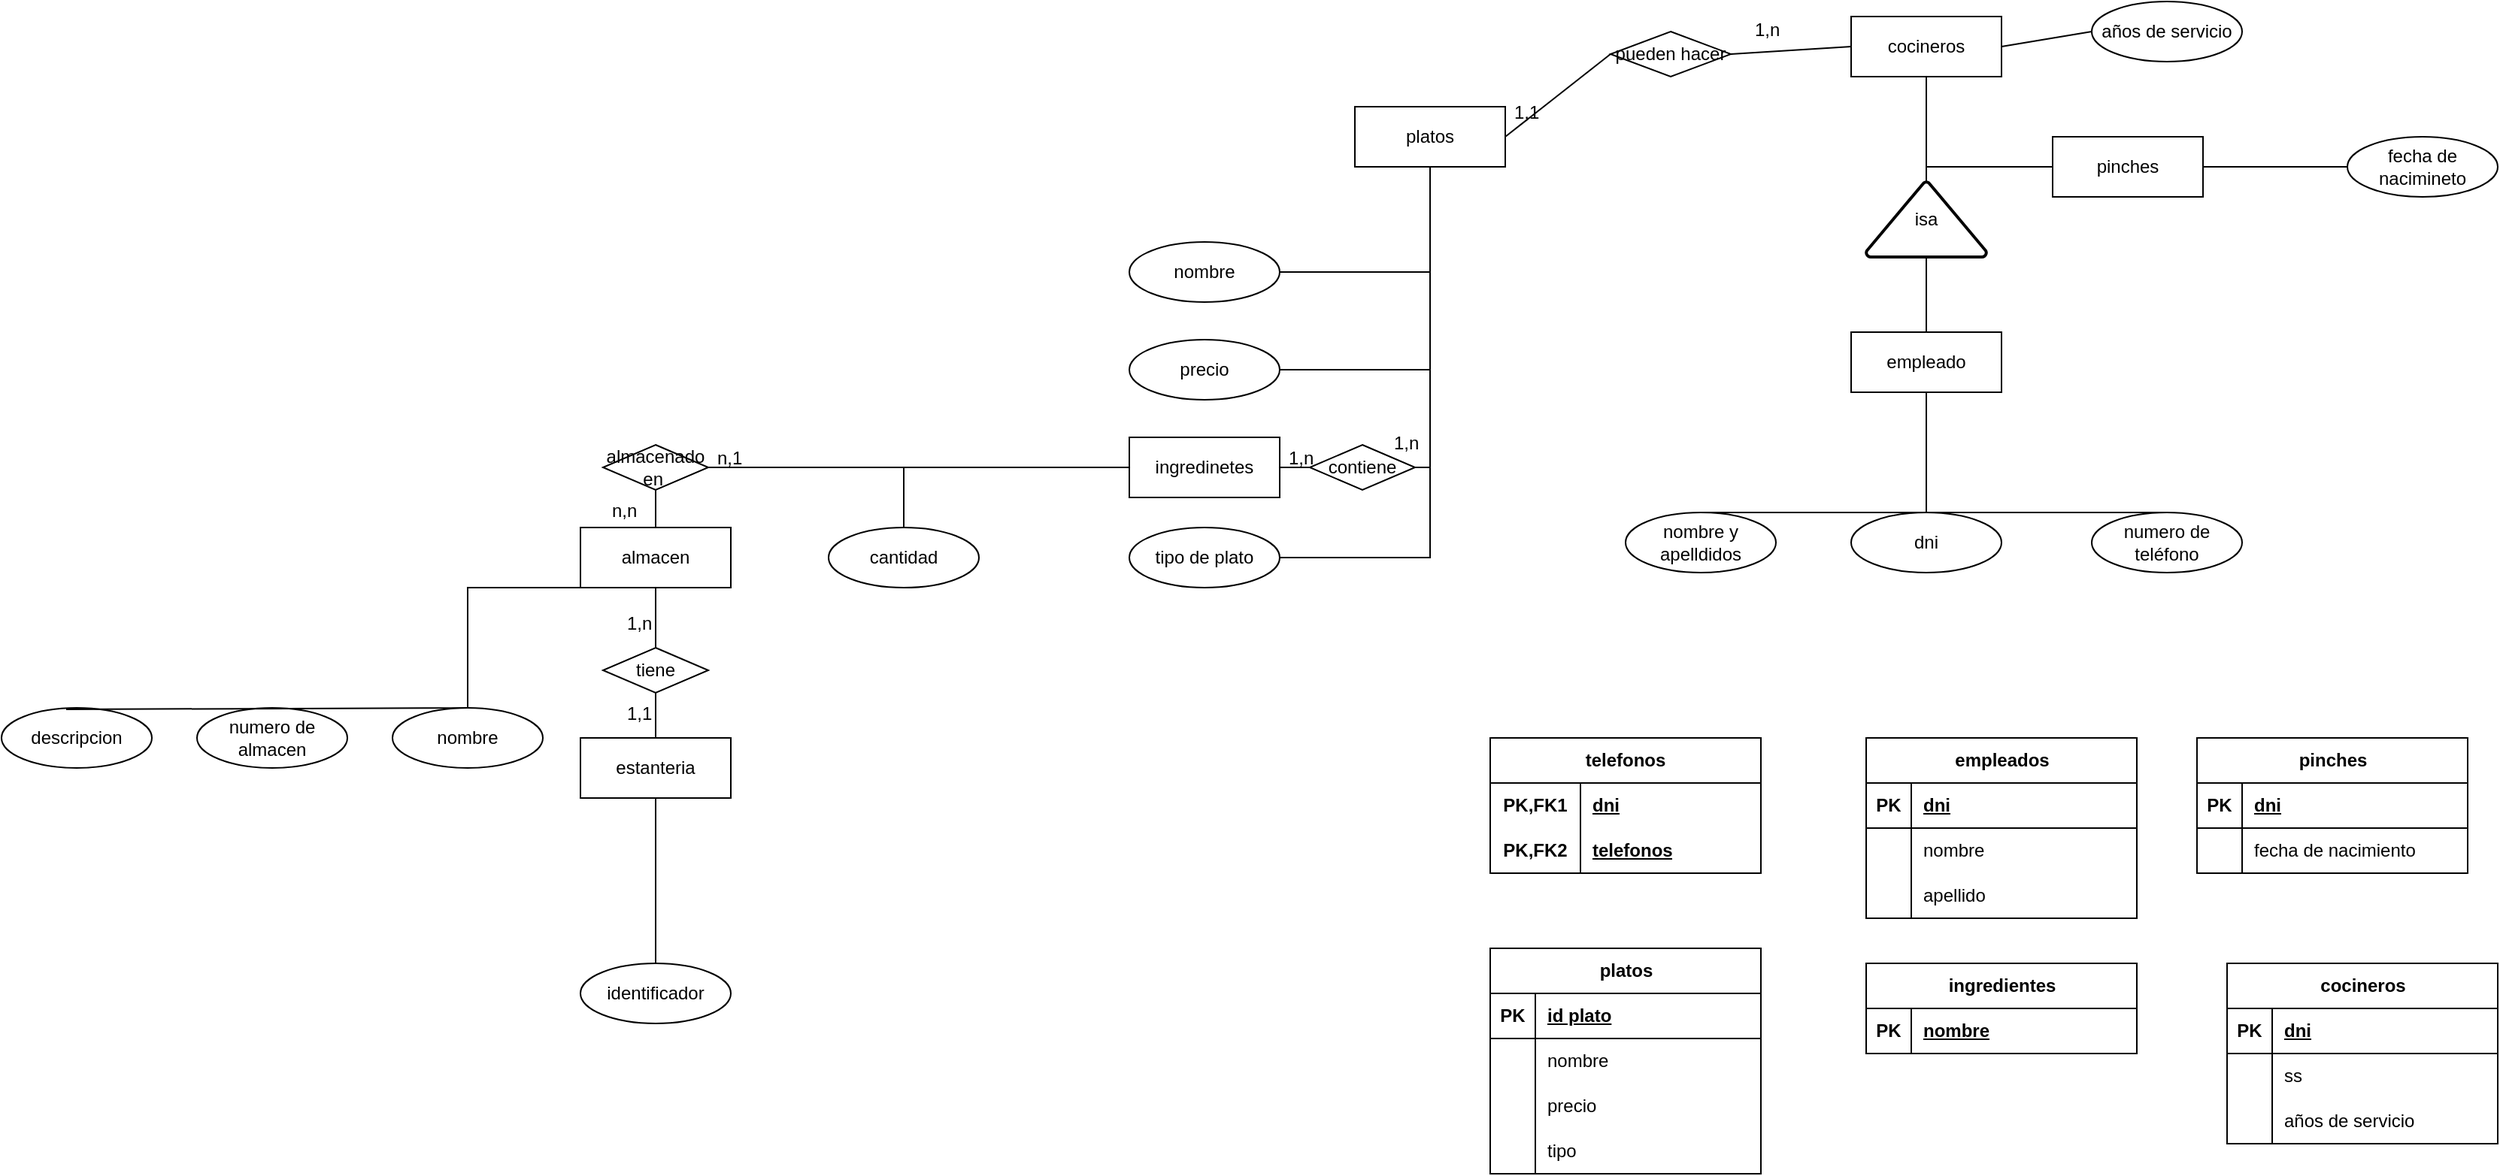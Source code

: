 <mxfile version="22.0.3" type="device">
  <diagram name="Página-1" id="YLzMpkCUUXmlyaMlxyNg">
    <mxGraphModel dx="3312" dy="820" grid="1" gridSize="10" guides="1" tooltips="1" connect="1" arrows="1" fold="1" page="1" pageScale="1" pageWidth="827" pageHeight="1169" math="0" shadow="0">
      <root>
        <mxCell id="0" />
        <mxCell id="1" parent="0" />
        <mxCell id="3MU52ZK0oN274HXHTZ-S-3" value="empleado" style="whiteSpace=wrap;html=1;align=center;" parent="1" vertex="1">
          <mxGeometry x="280" y="220" width="100" height="40" as="geometry" />
        </mxCell>
        <mxCell id="3MU52ZK0oN274HXHTZ-S-6" value="nombre y apelldidos" style="ellipse;whiteSpace=wrap;html=1;align=center;" parent="1" vertex="1">
          <mxGeometry x="130" y="340" width="100" height="40" as="geometry" />
        </mxCell>
        <mxCell id="3MU52ZK0oN274HXHTZ-S-8" value="dni" style="ellipse;whiteSpace=wrap;html=1;align=center;" parent="1" vertex="1">
          <mxGeometry x="280" y="340" width="100" height="40" as="geometry" />
        </mxCell>
        <mxCell id="3MU52ZK0oN274HXHTZ-S-9" value="numero de teléfono" style="ellipse;whiteSpace=wrap;html=1;align=center;" parent="1" vertex="1">
          <mxGeometry x="440" y="340" width="100" height="40" as="geometry" />
        </mxCell>
        <mxCell id="3MU52ZK0oN274HXHTZ-S-10" value="" style="endArrow=none;html=1;rounded=0;exitX=0.5;exitY=0;exitDx=0;exitDy=0;entryX=0.5;entryY=1;entryDx=0;entryDy=0;" parent="1" source="3MU52ZK0oN274HXHTZ-S-6" target="3MU52ZK0oN274HXHTZ-S-3" edge="1">
          <mxGeometry relative="1" as="geometry">
            <mxPoint x="290" y="430" as="sourcePoint" />
            <mxPoint x="450" y="430" as="targetPoint" />
            <Array as="points">
              <mxPoint x="330" y="340" />
            </Array>
          </mxGeometry>
        </mxCell>
        <mxCell id="3MU52ZK0oN274HXHTZ-S-11" value="" style="endArrow=none;html=1;rounded=0;exitX=0.5;exitY=0;exitDx=0;exitDy=0;entryX=0.5;entryY=1;entryDx=0;entryDy=0;" parent="1" source="3MU52ZK0oN274HXHTZ-S-8" target="3MU52ZK0oN274HXHTZ-S-3" edge="1">
          <mxGeometry relative="1" as="geometry">
            <mxPoint x="190" y="350" as="sourcePoint" />
            <mxPoint x="340" y="270" as="targetPoint" />
          </mxGeometry>
        </mxCell>
        <mxCell id="3MU52ZK0oN274HXHTZ-S-12" value="" style="endArrow=none;html=1;rounded=0;entryX=0.5;entryY=1;entryDx=0;entryDy=0;exitX=0.5;exitY=0;exitDx=0;exitDy=0;" parent="1" source="3MU52ZK0oN274HXHTZ-S-9" target="3MU52ZK0oN274HXHTZ-S-3" edge="1">
          <mxGeometry relative="1" as="geometry">
            <mxPoint x="340" y="350" as="sourcePoint" />
            <mxPoint x="340" y="270" as="targetPoint" />
            <Array as="points">
              <mxPoint x="330" y="340" />
            </Array>
          </mxGeometry>
        </mxCell>
        <mxCell id="3MU52ZK0oN274HXHTZ-S-14" value="cocineros" style="whiteSpace=wrap;html=1;align=center;" parent="1" vertex="1">
          <mxGeometry x="280" y="10" width="100" height="40" as="geometry" />
        </mxCell>
        <mxCell id="3MU52ZK0oN274HXHTZ-S-20" value="" style="endArrow=none;html=1;rounded=0;exitX=0.5;exitY=0;exitDx=0;exitDy=0;" parent="1" source="3MU52ZK0oN274HXHTZ-S-3" target="3MU52ZK0oN274HXHTZ-S-14" edge="1">
          <mxGeometry relative="1" as="geometry">
            <mxPoint x="290" y="230" as="sourcePoint" />
            <mxPoint x="450" y="230" as="targetPoint" />
          </mxGeometry>
        </mxCell>
        <mxCell id="3MU52ZK0oN274HXHTZ-S-19" value="isa" style="strokeWidth=2;html=1;shape=mxgraph.flowchart.extract_or_measurement;whiteSpace=wrap;" parent="1" vertex="1">
          <mxGeometry x="290" y="120" width="80" height="50" as="geometry" />
        </mxCell>
        <mxCell id="3MU52ZK0oN274HXHTZ-S-23" value="años de servicio" style="ellipse;whiteSpace=wrap;html=1;align=center;" parent="1" vertex="1">
          <mxGeometry x="440" width="100" height="40" as="geometry" />
        </mxCell>
        <mxCell id="3MU52ZK0oN274HXHTZ-S-25" value="" style="endArrow=none;html=1;rounded=0;exitX=1;exitY=0.5;exitDx=0;exitDy=0;entryX=0;entryY=0.5;entryDx=0;entryDy=0;" parent="1" source="3MU52ZK0oN274HXHTZ-S-14" target="3MU52ZK0oN274HXHTZ-S-23" edge="1">
          <mxGeometry relative="1" as="geometry">
            <mxPoint x="290" y="230" as="sourcePoint" />
            <mxPoint x="450" y="230" as="targetPoint" />
          </mxGeometry>
        </mxCell>
        <mxCell id="3MU52ZK0oN274HXHTZ-S-27" value="pinches" style="whiteSpace=wrap;html=1;align=center;" parent="1" vertex="1">
          <mxGeometry x="414" y="90" width="100" height="40" as="geometry" />
        </mxCell>
        <mxCell id="3MU52ZK0oN274HXHTZ-S-29" value="fecha de nacimineto" style="ellipse;whiteSpace=wrap;html=1;align=center;" parent="1" vertex="1">
          <mxGeometry x="610" y="90" width="100" height="40" as="geometry" />
        </mxCell>
        <mxCell id="3MU52ZK0oN274HXHTZ-S-33" value="" style="endArrow=none;html=1;rounded=0;exitX=1;exitY=0.5;exitDx=0;exitDy=0;entryX=0;entryY=0.5;entryDx=0;entryDy=0;" parent="1" source="3MU52ZK0oN274HXHTZ-S-27" target="3MU52ZK0oN274HXHTZ-S-29" edge="1">
          <mxGeometry relative="1" as="geometry">
            <mxPoint x="530" y="210" as="sourcePoint" />
            <mxPoint x="690" y="210" as="targetPoint" />
          </mxGeometry>
        </mxCell>
        <mxCell id="3MU52ZK0oN274HXHTZ-S-35" value="platos" style="whiteSpace=wrap;html=1;align=center;" parent="1" vertex="1">
          <mxGeometry x="-50" y="70" width="100" height="40" as="geometry" />
        </mxCell>
        <mxCell id="3MU52ZK0oN274HXHTZ-S-39" value="nombre" style="ellipse;whiteSpace=wrap;html=1;align=center;" parent="1" vertex="1">
          <mxGeometry x="-200" y="160" width="100" height="40" as="geometry" />
        </mxCell>
        <mxCell id="3MU52ZK0oN274HXHTZ-S-40" value="precio" style="ellipse;whiteSpace=wrap;html=1;align=center;" parent="1" vertex="1">
          <mxGeometry x="-200" y="225" width="100" height="40" as="geometry" />
        </mxCell>
        <mxCell id="3MU52ZK0oN274HXHTZ-S-42" value="tipo de plato" style="ellipse;whiteSpace=wrap;html=1;align=center;" parent="1" vertex="1">
          <mxGeometry x="-200" y="350" width="100" height="40" as="geometry" />
        </mxCell>
        <mxCell id="3MU52ZK0oN274HXHTZ-S-44" value="ingredinetes" style="whiteSpace=wrap;html=1;align=center;" parent="1" vertex="1">
          <mxGeometry x="-200" y="290" width="100" height="40" as="geometry" />
        </mxCell>
        <mxCell id="3MU52ZK0oN274HXHTZ-S-45" value="contiene" style="shape=rhombus;perimeter=rhombusPerimeter;whiteSpace=wrap;html=1;align=center;" parent="1" vertex="1">
          <mxGeometry x="-80" y="295" width="70" height="30" as="geometry" />
        </mxCell>
        <mxCell id="3MU52ZK0oN274HXHTZ-S-46" value="" style="endArrow=none;html=1;rounded=0;exitX=1;exitY=0.5;exitDx=0;exitDy=0;entryX=0.5;entryY=1;entryDx=0;entryDy=0;" parent="1" source="3MU52ZK0oN274HXHTZ-S-39" target="3MU52ZK0oN274HXHTZ-S-35" edge="1">
          <mxGeometry relative="1" as="geometry">
            <mxPoint x="40" y="210" as="sourcePoint" />
            <mxPoint x="200" y="210" as="targetPoint" />
            <Array as="points">
              <mxPoint y="180" />
            </Array>
          </mxGeometry>
        </mxCell>
        <mxCell id="3MU52ZK0oN274HXHTZ-S-47" value="" style="endArrow=none;html=1;rounded=0;exitX=1;exitY=0.5;exitDx=0;exitDy=0;" parent="1" source="3MU52ZK0oN274HXHTZ-S-40" edge="1">
          <mxGeometry relative="1" as="geometry">
            <mxPoint x="-90" y="190" as="sourcePoint" />
            <mxPoint y="110" as="targetPoint" />
            <Array as="points">
              <mxPoint y="245" />
            </Array>
          </mxGeometry>
        </mxCell>
        <mxCell id="3MU52ZK0oN274HXHTZ-S-48" value="" style="endArrow=none;html=1;rounded=0;exitX=1;exitY=0.5;exitDx=0;exitDy=0;entryX=0.5;entryY=1;entryDx=0;entryDy=0;" parent="1" source="3MU52ZK0oN274HXHTZ-S-45" target="3MU52ZK0oN274HXHTZ-S-35" edge="1">
          <mxGeometry relative="1" as="geometry">
            <mxPoint x="-90" y="255" as="sourcePoint" />
            <mxPoint x="8" y="127" as="targetPoint" />
            <Array as="points">
              <mxPoint y="310" />
            </Array>
          </mxGeometry>
        </mxCell>
        <mxCell id="3MU52ZK0oN274HXHTZ-S-49" value="" style="endArrow=none;html=1;rounded=0;exitX=1;exitY=0.5;exitDx=0;exitDy=0;entryX=0;entryY=0.5;entryDx=0;entryDy=0;" parent="1" source="3MU52ZK0oN274HXHTZ-S-44" target="3MU52ZK0oN274HXHTZ-S-45" edge="1">
          <mxGeometry relative="1" as="geometry">
            <mxPoint y="320" as="sourcePoint" />
            <mxPoint x="10" y="120" as="targetPoint" />
          </mxGeometry>
        </mxCell>
        <mxCell id="3MU52ZK0oN274HXHTZ-S-50" value="" style="endArrow=none;html=1;rounded=0;exitX=1;exitY=0.5;exitDx=0;exitDy=0;" parent="1" source="3MU52ZK0oN274HXHTZ-S-42" edge="1">
          <mxGeometry relative="1" as="geometry">
            <mxPoint x="-90" y="320" as="sourcePoint" />
            <mxPoint y="120" as="targetPoint" />
            <Array as="points">
              <mxPoint y="370" />
            </Array>
          </mxGeometry>
        </mxCell>
        <mxCell id="3MU52ZK0oN274HXHTZ-S-52" value="cantidad" style="ellipse;whiteSpace=wrap;html=1;align=center;" parent="1" vertex="1">
          <mxGeometry x="-400" y="350" width="100" height="40" as="geometry" />
        </mxCell>
        <mxCell id="3MU52ZK0oN274HXHTZ-S-53" value="almacen" style="whiteSpace=wrap;html=1;align=center;" parent="1" vertex="1">
          <mxGeometry x="-565" y="350" width="100" height="40" as="geometry" />
        </mxCell>
        <mxCell id="3MU52ZK0oN274HXHTZ-S-54" value="almacenado en&amp;nbsp;" style="shape=rhombus;perimeter=rhombusPerimeter;whiteSpace=wrap;html=1;align=center;" parent="1" vertex="1">
          <mxGeometry x="-550" y="295" width="70" height="30" as="geometry" />
        </mxCell>
        <mxCell id="3MU52ZK0oN274HXHTZ-S-55" value="" style="endArrow=none;html=1;rounded=0;entryX=0;entryY=0.5;entryDx=0;entryDy=0;exitX=0.5;exitY=0;exitDx=0;exitDy=0;" parent="1" source="3MU52ZK0oN274HXHTZ-S-52" target="3MU52ZK0oN274HXHTZ-S-44" edge="1">
          <mxGeometry relative="1" as="geometry">
            <mxPoint x="-430" y="250" as="sourcePoint" />
            <mxPoint x="-270" y="250" as="targetPoint" />
            <Array as="points">
              <mxPoint x="-350" y="310" />
            </Array>
          </mxGeometry>
        </mxCell>
        <mxCell id="3MU52ZK0oN274HXHTZ-S-56" value="" style="endArrow=none;html=1;rounded=0;entryX=0;entryY=0.5;entryDx=0;entryDy=0;exitX=1;exitY=0.5;exitDx=0;exitDy=0;" parent="1" source="3MU52ZK0oN274HXHTZ-S-54" target="3MU52ZK0oN274HXHTZ-S-44" edge="1">
          <mxGeometry relative="1" as="geometry">
            <mxPoint x="-430" y="250" as="sourcePoint" />
            <mxPoint x="-270" y="250" as="targetPoint" />
          </mxGeometry>
        </mxCell>
        <mxCell id="3MU52ZK0oN274HXHTZ-S-57" value="" style="endArrow=none;html=1;rounded=0;exitX=0.5;exitY=0;exitDx=0;exitDy=0;entryX=0.5;entryY=1;entryDx=0;entryDy=0;" parent="1" source="3MU52ZK0oN274HXHTZ-S-53" target="3MU52ZK0oN274HXHTZ-S-54" edge="1">
          <mxGeometry relative="1" as="geometry">
            <mxPoint x="-430" y="250" as="sourcePoint" />
            <mxPoint x="-270" y="250" as="targetPoint" />
          </mxGeometry>
        </mxCell>
        <mxCell id="3MU52ZK0oN274HXHTZ-S-59" value="" style="endArrow=none;html=1;rounded=0;exitX=0.5;exitY=0;exitDx=0;exitDy=0;entryX=0.5;entryY=1;entryDx=0;entryDy=0;" parent="1" source="3MU52ZK0oN274HXHTZ-S-70" target="3MU52ZK0oN274HXHTZ-S-53" edge="1">
          <mxGeometry relative="1" as="geometry">
            <mxPoint x="-515.0" y="490" as="sourcePoint" />
            <mxPoint x="-270" y="250" as="targetPoint" />
          </mxGeometry>
        </mxCell>
        <mxCell id="3MU52ZK0oN274HXHTZ-S-60" value="nombre" style="ellipse;whiteSpace=wrap;html=1;align=center;" parent="1" vertex="1">
          <mxGeometry x="-690" y="470" width="100" height="40" as="geometry" />
        </mxCell>
        <mxCell id="3MU52ZK0oN274HXHTZ-S-63" value="numero de almacen" style="ellipse;whiteSpace=wrap;html=1;align=center;" parent="1" vertex="1">
          <mxGeometry x="-820" y="470" width="100" height="40" as="geometry" />
        </mxCell>
        <mxCell id="3MU52ZK0oN274HXHTZ-S-67" value="descripcion" style="ellipse;whiteSpace=wrap;html=1;align=center;" parent="1" vertex="1">
          <mxGeometry x="-950" y="470" width="100" height="40" as="geometry" />
        </mxCell>
        <mxCell id="3MU52ZK0oN274HXHTZ-S-68" value="" style="endArrow=none;html=1;rounded=0;exitX=0.43;exitY=0.025;exitDx=0;exitDy=0;exitPerimeter=0;entryX=0.5;entryY=1;entryDx=0;entryDy=0;" parent="1" source="3MU52ZK0oN274HXHTZ-S-67" target="3MU52ZK0oN274HXHTZ-S-53" edge="1">
          <mxGeometry relative="1" as="geometry">
            <mxPoint x="-760" y="250" as="sourcePoint" />
            <mxPoint x="-600" y="250" as="targetPoint" />
            <Array as="points">
              <mxPoint x="-640" y="470" />
              <mxPoint x="-640" y="390" />
            </Array>
          </mxGeometry>
        </mxCell>
        <mxCell id="3MU52ZK0oN274HXHTZ-S-69" value="estanteria" style="whiteSpace=wrap;html=1;align=center;" parent="1" vertex="1">
          <mxGeometry x="-565" y="490" width="100" height="40" as="geometry" />
        </mxCell>
        <mxCell id="3MU52ZK0oN274HXHTZ-S-71" value="" style="endArrow=none;html=1;rounded=0;exitX=0.5;exitY=0;exitDx=0;exitDy=0;entryX=0.5;entryY=1;entryDx=0;entryDy=0;" parent="1" target="3MU52ZK0oN274HXHTZ-S-70" edge="1">
          <mxGeometry relative="1" as="geometry">
            <mxPoint x="-515.0" y="490" as="sourcePoint" />
            <mxPoint x="-515" y="390" as="targetPoint" />
          </mxGeometry>
        </mxCell>
        <mxCell id="3MU52ZK0oN274HXHTZ-S-70" value="tiene" style="shape=rhombus;perimeter=rhombusPerimeter;whiteSpace=wrap;html=1;align=center;" parent="1" vertex="1">
          <mxGeometry x="-550" y="430" width="70" height="30" as="geometry" />
        </mxCell>
        <mxCell id="3MU52ZK0oN274HXHTZ-S-72" value="identificador" style="ellipse;whiteSpace=wrap;html=1;align=center;" parent="1" vertex="1">
          <mxGeometry x="-565" y="640" width="100" height="40" as="geometry" />
        </mxCell>
        <mxCell id="3MU52ZK0oN274HXHTZ-S-73" value="" style="endArrow=none;html=1;rounded=0;entryX=0.5;entryY=0;entryDx=0;entryDy=0;exitX=0.5;exitY=1;exitDx=0;exitDy=0;" parent="1" source="3MU52ZK0oN274HXHTZ-S-69" target="3MU52ZK0oN274HXHTZ-S-72" edge="1">
          <mxGeometry relative="1" as="geometry">
            <mxPoint x="-760" y="500" as="sourcePoint" />
            <mxPoint x="-600" y="500" as="targetPoint" />
          </mxGeometry>
        </mxCell>
        <mxCell id="3MU52ZK0oN274HXHTZ-S-77" value="" style="endArrow=none;html=1;rounded=0;entryX=0;entryY=0.5;entryDx=0;entryDy=0;exitX=1;exitY=0.5;exitDx=0;exitDy=0;" parent="1" source="3MU52ZK0oN274HXHTZ-S-35" target="3MU52ZK0oN274HXHTZ-S-74" edge="1">
          <mxGeometry relative="1" as="geometry">
            <mxPoint x="50" y="90" as="sourcePoint" />
            <mxPoint x="280" y="70" as="targetPoint" />
            <Array as="points" />
          </mxGeometry>
        </mxCell>
        <mxCell id="3MU52ZK0oN274HXHTZ-S-74" value="pueden hacer" style="shape=rhombus;perimeter=rhombusPerimeter;whiteSpace=wrap;html=1;align=center;" parent="1" vertex="1">
          <mxGeometry x="120" y="20" width="80" height="30" as="geometry" />
        </mxCell>
        <mxCell id="3MU52ZK0oN274HXHTZ-S-78" value="1,n" style="text;strokeColor=none;fillColor=none;spacingLeft=4;spacingRight=4;overflow=hidden;rotatable=0;points=[[0,0.5],[1,0.5]];portConstraint=eastwest;fontSize=12;whiteSpace=wrap;html=1;" parent="1" vertex="1">
          <mxGeometry x="210" y="5" width="40" height="30" as="geometry" />
        </mxCell>
        <mxCell id="3MU52ZK0oN274HXHTZ-S-80" value="1,1" style="text;strokeColor=none;fillColor=none;spacingLeft=4;spacingRight=4;overflow=hidden;rotatable=0;points=[[0,0.5],[1,0.5]];portConstraint=eastwest;fontSize=12;whiteSpace=wrap;html=1;" parent="1" vertex="1">
          <mxGeometry x="50" y="60" width="40" height="30" as="geometry" />
        </mxCell>
        <mxCell id="3MU52ZK0oN274HXHTZ-S-81" value="1,n" style="text;strokeColor=none;fillColor=none;spacingLeft=4;spacingRight=4;overflow=hidden;rotatable=0;points=[[0,0.5],[1,0.5]];portConstraint=eastwest;fontSize=12;whiteSpace=wrap;html=1;" parent="1" vertex="1">
          <mxGeometry x="-30" y="280" width="40" height="30" as="geometry" />
        </mxCell>
        <mxCell id="3MU52ZK0oN274HXHTZ-S-82" value="1,n" style="text;strokeColor=none;fillColor=none;spacingLeft=4;spacingRight=4;overflow=hidden;rotatable=0;points=[[0,0.5],[1,0.5]];portConstraint=eastwest;fontSize=12;whiteSpace=wrap;html=1;" parent="1" vertex="1">
          <mxGeometry x="-100" y="290" width="40" height="30" as="geometry" />
        </mxCell>
        <mxCell id="3MU52ZK0oN274HXHTZ-S-83" value="n,1" style="text;strokeColor=none;fillColor=none;spacingLeft=4;spacingRight=4;overflow=hidden;rotatable=0;points=[[0,0.5],[1,0.5]];portConstraint=eastwest;fontSize=12;whiteSpace=wrap;html=1;" parent="1" vertex="1">
          <mxGeometry x="-480" y="290" width="40" height="30" as="geometry" />
        </mxCell>
        <mxCell id="3MU52ZK0oN274HXHTZ-S-84" value="n,n" style="text;strokeColor=none;fillColor=none;spacingLeft=4;spacingRight=4;overflow=hidden;rotatable=0;points=[[0,0.5],[1,0.5]];portConstraint=eastwest;fontSize=12;whiteSpace=wrap;html=1;" parent="1" vertex="1">
          <mxGeometry x="-550" y="325" width="40" height="30" as="geometry" />
        </mxCell>
        <mxCell id="3MU52ZK0oN274HXHTZ-S-85" value="1,n" style="text;strokeColor=none;fillColor=none;spacingLeft=4;spacingRight=4;overflow=hidden;rotatable=0;points=[[0,0.5],[1,0.5]];portConstraint=eastwest;fontSize=12;whiteSpace=wrap;html=1;" parent="1" vertex="1">
          <mxGeometry x="-540" y="400" width="40" height="30" as="geometry" />
        </mxCell>
        <mxCell id="3MU52ZK0oN274HXHTZ-S-90" value="1,1" style="text;strokeColor=none;fillColor=none;spacingLeft=4;spacingRight=4;overflow=hidden;rotatable=0;points=[[0,0.5],[1,0.5]];portConstraint=eastwest;fontSize=12;whiteSpace=wrap;html=1;" parent="1" vertex="1">
          <mxGeometry x="-540" y="460" width="40" height="30" as="geometry" />
        </mxCell>
        <mxCell id="3MU52ZK0oN274HXHTZ-S-92" value="" style="endArrow=none;html=1;rounded=0;entryX=0;entryY=0.5;entryDx=0;entryDy=0;exitX=1;exitY=0.5;exitDx=0;exitDy=0;" parent="1" source="3MU52ZK0oN274HXHTZ-S-74" target="3MU52ZK0oN274HXHTZ-S-14" edge="1">
          <mxGeometry relative="1" as="geometry">
            <mxPoint x="240" y="210" as="sourcePoint" />
            <mxPoint x="400" y="210" as="targetPoint" />
          </mxGeometry>
        </mxCell>
        <mxCell id="3MU52ZK0oN274HXHTZ-S-93" value="" style="endArrow=none;html=1;rounded=0;entryX=0;entryY=0.5;entryDx=0;entryDy=0;" parent="1" target="3MU52ZK0oN274HXHTZ-S-27" edge="1">
          <mxGeometry relative="1" as="geometry">
            <mxPoint x="330" y="110" as="sourcePoint" />
            <mxPoint x="410" y="110" as="targetPoint" />
          </mxGeometry>
        </mxCell>
        <mxCell id="cZ-mb73wsrIcNuhpMHn0-1" value="empleados" style="shape=table;startSize=30;container=1;collapsible=1;childLayout=tableLayout;fixedRows=1;rowLines=0;fontStyle=1;align=center;resizeLast=1;html=1;" vertex="1" parent="1">
          <mxGeometry x="290" y="490" width="180" height="120" as="geometry" />
        </mxCell>
        <mxCell id="cZ-mb73wsrIcNuhpMHn0-2" value="" style="shape=tableRow;horizontal=0;startSize=0;swimlaneHead=0;swimlaneBody=0;fillColor=none;collapsible=0;dropTarget=0;points=[[0,0.5],[1,0.5]];portConstraint=eastwest;top=0;left=0;right=0;bottom=1;" vertex="1" parent="cZ-mb73wsrIcNuhpMHn0-1">
          <mxGeometry y="30" width="180" height="30" as="geometry" />
        </mxCell>
        <mxCell id="cZ-mb73wsrIcNuhpMHn0-3" value="PK" style="shape=partialRectangle;connectable=0;fillColor=none;top=0;left=0;bottom=0;right=0;fontStyle=1;overflow=hidden;whiteSpace=wrap;html=1;" vertex="1" parent="cZ-mb73wsrIcNuhpMHn0-2">
          <mxGeometry width="30" height="30" as="geometry">
            <mxRectangle width="30" height="30" as="alternateBounds" />
          </mxGeometry>
        </mxCell>
        <mxCell id="cZ-mb73wsrIcNuhpMHn0-4" value="dni" style="shape=partialRectangle;connectable=0;fillColor=none;top=0;left=0;bottom=0;right=0;align=left;spacingLeft=6;fontStyle=5;overflow=hidden;whiteSpace=wrap;html=1;" vertex="1" parent="cZ-mb73wsrIcNuhpMHn0-2">
          <mxGeometry x="30" width="150" height="30" as="geometry">
            <mxRectangle width="150" height="30" as="alternateBounds" />
          </mxGeometry>
        </mxCell>
        <mxCell id="cZ-mb73wsrIcNuhpMHn0-5" value="" style="shape=tableRow;horizontal=0;startSize=0;swimlaneHead=0;swimlaneBody=0;fillColor=none;collapsible=0;dropTarget=0;points=[[0,0.5],[1,0.5]];portConstraint=eastwest;top=0;left=0;right=0;bottom=0;" vertex="1" parent="cZ-mb73wsrIcNuhpMHn0-1">
          <mxGeometry y="60" width="180" height="30" as="geometry" />
        </mxCell>
        <mxCell id="cZ-mb73wsrIcNuhpMHn0-6" value="" style="shape=partialRectangle;connectable=0;fillColor=none;top=0;left=0;bottom=0;right=0;editable=1;overflow=hidden;whiteSpace=wrap;html=1;" vertex="1" parent="cZ-mb73wsrIcNuhpMHn0-5">
          <mxGeometry width="30" height="30" as="geometry">
            <mxRectangle width="30" height="30" as="alternateBounds" />
          </mxGeometry>
        </mxCell>
        <mxCell id="cZ-mb73wsrIcNuhpMHn0-7" value="nombre" style="shape=partialRectangle;connectable=0;fillColor=none;top=0;left=0;bottom=0;right=0;align=left;spacingLeft=6;overflow=hidden;whiteSpace=wrap;html=1;" vertex="1" parent="cZ-mb73wsrIcNuhpMHn0-5">
          <mxGeometry x="30" width="150" height="30" as="geometry">
            <mxRectangle width="150" height="30" as="alternateBounds" />
          </mxGeometry>
        </mxCell>
        <mxCell id="cZ-mb73wsrIcNuhpMHn0-8" value="" style="shape=tableRow;horizontal=0;startSize=0;swimlaneHead=0;swimlaneBody=0;fillColor=none;collapsible=0;dropTarget=0;points=[[0,0.5],[1,0.5]];portConstraint=eastwest;top=0;left=0;right=0;bottom=0;" vertex="1" parent="cZ-mb73wsrIcNuhpMHn0-1">
          <mxGeometry y="90" width="180" height="30" as="geometry" />
        </mxCell>
        <mxCell id="cZ-mb73wsrIcNuhpMHn0-9" value="" style="shape=partialRectangle;connectable=0;fillColor=none;top=0;left=0;bottom=0;right=0;editable=1;overflow=hidden;whiteSpace=wrap;html=1;" vertex="1" parent="cZ-mb73wsrIcNuhpMHn0-8">
          <mxGeometry width="30" height="30" as="geometry">
            <mxRectangle width="30" height="30" as="alternateBounds" />
          </mxGeometry>
        </mxCell>
        <mxCell id="cZ-mb73wsrIcNuhpMHn0-10" value="apellido" style="shape=partialRectangle;connectable=0;fillColor=none;top=0;left=0;bottom=0;right=0;align=left;spacingLeft=6;overflow=hidden;whiteSpace=wrap;html=1;" vertex="1" parent="cZ-mb73wsrIcNuhpMHn0-8">
          <mxGeometry x="30" width="150" height="30" as="geometry">
            <mxRectangle width="150" height="30" as="alternateBounds" />
          </mxGeometry>
        </mxCell>
        <mxCell id="cZ-mb73wsrIcNuhpMHn0-27" value="telefonos" style="shape=table;startSize=30;container=1;collapsible=1;childLayout=tableLayout;fixedRows=1;rowLines=0;fontStyle=1;align=center;resizeLast=1;html=1;whiteSpace=wrap;" vertex="1" parent="1">
          <mxGeometry x="40" y="490" width="180" height="90" as="geometry" />
        </mxCell>
        <mxCell id="cZ-mb73wsrIcNuhpMHn0-28" value="" style="shape=tableRow;horizontal=0;startSize=0;swimlaneHead=0;swimlaneBody=0;fillColor=none;collapsible=0;dropTarget=0;points=[[0,0.5],[1,0.5]];portConstraint=eastwest;top=0;left=0;right=0;bottom=0;html=1;" vertex="1" parent="cZ-mb73wsrIcNuhpMHn0-27">
          <mxGeometry y="30" width="180" height="30" as="geometry" />
        </mxCell>
        <mxCell id="cZ-mb73wsrIcNuhpMHn0-29" value="PK,FK1" style="shape=partialRectangle;connectable=0;fillColor=none;top=0;left=0;bottom=0;right=0;fontStyle=1;overflow=hidden;html=1;whiteSpace=wrap;" vertex="1" parent="cZ-mb73wsrIcNuhpMHn0-28">
          <mxGeometry width="60" height="30" as="geometry">
            <mxRectangle width="60" height="30" as="alternateBounds" />
          </mxGeometry>
        </mxCell>
        <mxCell id="cZ-mb73wsrIcNuhpMHn0-30" value="dni" style="shape=partialRectangle;connectable=0;fillColor=none;top=0;left=0;bottom=0;right=0;align=left;spacingLeft=6;fontStyle=5;overflow=hidden;html=1;whiteSpace=wrap;" vertex="1" parent="cZ-mb73wsrIcNuhpMHn0-28">
          <mxGeometry x="60" width="120" height="30" as="geometry">
            <mxRectangle width="120" height="30" as="alternateBounds" />
          </mxGeometry>
        </mxCell>
        <mxCell id="cZ-mb73wsrIcNuhpMHn0-31" value="" style="shape=tableRow;horizontal=0;startSize=0;swimlaneHead=0;swimlaneBody=0;fillColor=none;collapsible=0;dropTarget=0;points=[[0,0.5],[1,0.5]];portConstraint=eastwest;top=0;left=0;right=0;bottom=1;html=1;" vertex="1" parent="cZ-mb73wsrIcNuhpMHn0-27">
          <mxGeometry y="60" width="180" height="30" as="geometry" />
        </mxCell>
        <mxCell id="cZ-mb73wsrIcNuhpMHn0-32" value="PK,FK2" style="shape=partialRectangle;connectable=0;fillColor=none;top=0;left=0;bottom=0;right=0;fontStyle=1;overflow=hidden;html=1;whiteSpace=wrap;" vertex="1" parent="cZ-mb73wsrIcNuhpMHn0-31">
          <mxGeometry width="60" height="30" as="geometry">
            <mxRectangle width="60" height="30" as="alternateBounds" />
          </mxGeometry>
        </mxCell>
        <mxCell id="cZ-mb73wsrIcNuhpMHn0-33" value="telefonos" style="shape=partialRectangle;connectable=0;fillColor=none;top=0;left=0;bottom=0;right=0;align=left;spacingLeft=6;fontStyle=5;overflow=hidden;html=1;whiteSpace=wrap;" vertex="1" parent="cZ-mb73wsrIcNuhpMHn0-31">
          <mxGeometry x="60" width="120" height="30" as="geometry">
            <mxRectangle width="120" height="30" as="alternateBounds" />
          </mxGeometry>
        </mxCell>
        <mxCell id="cZ-mb73wsrIcNuhpMHn0-53" value="pinches" style="shape=table;startSize=30;container=1;collapsible=1;childLayout=tableLayout;fixedRows=1;rowLines=0;fontStyle=1;align=center;resizeLast=1;html=1;" vertex="1" parent="1">
          <mxGeometry x="510" y="490" width="180" height="90" as="geometry" />
        </mxCell>
        <mxCell id="cZ-mb73wsrIcNuhpMHn0-54" value="" style="shape=tableRow;horizontal=0;startSize=0;swimlaneHead=0;swimlaneBody=0;fillColor=none;collapsible=0;dropTarget=0;points=[[0,0.5],[1,0.5]];portConstraint=eastwest;top=0;left=0;right=0;bottom=1;" vertex="1" parent="cZ-mb73wsrIcNuhpMHn0-53">
          <mxGeometry y="30" width="180" height="30" as="geometry" />
        </mxCell>
        <mxCell id="cZ-mb73wsrIcNuhpMHn0-55" value="PK" style="shape=partialRectangle;connectable=0;fillColor=none;top=0;left=0;bottom=0;right=0;fontStyle=1;overflow=hidden;whiteSpace=wrap;html=1;" vertex="1" parent="cZ-mb73wsrIcNuhpMHn0-54">
          <mxGeometry width="30" height="30" as="geometry">
            <mxRectangle width="30" height="30" as="alternateBounds" />
          </mxGeometry>
        </mxCell>
        <mxCell id="cZ-mb73wsrIcNuhpMHn0-56" value="dni" style="shape=partialRectangle;connectable=0;fillColor=none;top=0;left=0;bottom=0;right=0;align=left;spacingLeft=6;fontStyle=5;overflow=hidden;whiteSpace=wrap;html=1;" vertex="1" parent="cZ-mb73wsrIcNuhpMHn0-54">
          <mxGeometry x="30" width="150" height="30" as="geometry">
            <mxRectangle width="150" height="30" as="alternateBounds" />
          </mxGeometry>
        </mxCell>
        <mxCell id="cZ-mb73wsrIcNuhpMHn0-57" value="" style="shape=tableRow;horizontal=0;startSize=0;swimlaneHead=0;swimlaneBody=0;fillColor=none;collapsible=0;dropTarget=0;points=[[0,0.5],[1,0.5]];portConstraint=eastwest;top=0;left=0;right=0;bottom=0;" vertex="1" parent="cZ-mb73wsrIcNuhpMHn0-53">
          <mxGeometry y="60" width="180" height="30" as="geometry" />
        </mxCell>
        <mxCell id="cZ-mb73wsrIcNuhpMHn0-58" value="" style="shape=partialRectangle;connectable=0;fillColor=none;top=0;left=0;bottom=0;right=0;editable=1;overflow=hidden;whiteSpace=wrap;html=1;" vertex="1" parent="cZ-mb73wsrIcNuhpMHn0-57">
          <mxGeometry width="30" height="30" as="geometry">
            <mxRectangle width="30" height="30" as="alternateBounds" />
          </mxGeometry>
        </mxCell>
        <mxCell id="cZ-mb73wsrIcNuhpMHn0-59" value="fecha de nacimiento" style="shape=partialRectangle;connectable=0;fillColor=none;top=0;left=0;bottom=0;right=0;align=left;spacingLeft=6;overflow=hidden;whiteSpace=wrap;html=1;" vertex="1" parent="cZ-mb73wsrIcNuhpMHn0-57">
          <mxGeometry x="30" width="150" height="30" as="geometry">
            <mxRectangle width="150" height="30" as="alternateBounds" />
          </mxGeometry>
        </mxCell>
        <mxCell id="cZ-mb73wsrIcNuhpMHn0-66" value="platos" style="shape=table;startSize=30;container=1;collapsible=1;childLayout=tableLayout;fixedRows=1;rowLines=0;fontStyle=1;align=center;resizeLast=1;html=1;" vertex="1" parent="1">
          <mxGeometry x="40" y="630" width="180" height="150" as="geometry" />
        </mxCell>
        <mxCell id="cZ-mb73wsrIcNuhpMHn0-67" value="" style="shape=tableRow;horizontal=0;startSize=0;swimlaneHead=0;swimlaneBody=0;fillColor=none;collapsible=0;dropTarget=0;points=[[0,0.5],[1,0.5]];portConstraint=eastwest;top=0;left=0;right=0;bottom=1;" vertex="1" parent="cZ-mb73wsrIcNuhpMHn0-66">
          <mxGeometry y="30" width="180" height="30" as="geometry" />
        </mxCell>
        <mxCell id="cZ-mb73wsrIcNuhpMHn0-68" value="PK" style="shape=partialRectangle;connectable=0;fillColor=none;top=0;left=0;bottom=0;right=0;fontStyle=1;overflow=hidden;whiteSpace=wrap;html=1;" vertex="1" parent="cZ-mb73wsrIcNuhpMHn0-67">
          <mxGeometry width="30" height="30" as="geometry">
            <mxRectangle width="30" height="30" as="alternateBounds" />
          </mxGeometry>
        </mxCell>
        <mxCell id="cZ-mb73wsrIcNuhpMHn0-69" value="id plato" style="shape=partialRectangle;connectable=0;fillColor=none;top=0;left=0;bottom=0;right=0;align=left;spacingLeft=6;fontStyle=5;overflow=hidden;whiteSpace=wrap;html=1;" vertex="1" parent="cZ-mb73wsrIcNuhpMHn0-67">
          <mxGeometry x="30" width="150" height="30" as="geometry">
            <mxRectangle width="150" height="30" as="alternateBounds" />
          </mxGeometry>
        </mxCell>
        <mxCell id="cZ-mb73wsrIcNuhpMHn0-70" value="" style="shape=tableRow;horizontal=0;startSize=0;swimlaneHead=0;swimlaneBody=0;fillColor=none;collapsible=0;dropTarget=0;points=[[0,0.5],[1,0.5]];portConstraint=eastwest;top=0;left=0;right=0;bottom=0;" vertex="1" parent="cZ-mb73wsrIcNuhpMHn0-66">
          <mxGeometry y="60" width="180" height="30" as="geometry" />
        </mxCell>
        <mxCell id="cZ-mb73wsrIcNuhpMHn0-71" value="" style="shape=partialRectangle;connectable=0;fillColor=none;top=0;left=0;bottom=0;right=0;editable=1;overflow=hidden;whiteSpace=wrap;html=1;" vertex="1" parent="cZ-mb73wsrIcNuhpMHn0-70">
          <mxGeometry width="30" height="30" as="geometry">
            <mxRectangle width="30" height="30" as="alternateBounds" />
          </mxGeometry>
        </mxCell>
        <mxCell id="cZ-mb73wsrIcNuhpMHn0-72" value="nombre" style="shape=partialRectangle;connectable=0;fillColor=none;top=0;left=0;bottom=0;right=0;align=left;spacingLeft=6;overflow=hidden;whiteSpace=wrap;html=1;" vertex="1" parent="cZ-mb73wsrIcNuhpMHn0-70">
          <mxGeometry x="30" width="150" height="30" as="geometry">
            <mxRectangle width="150" height="30" as="alternateBounds" />
          </mxGeometry>
        </mxCell>
        <mxCell id="cZ-mb73wsrIcNuhpMHn0-73" value="" style="shape=tableRow;horizontal=0;startSize=0;swimlaneHead=0;swimlaneBody=0;fillColor=none;collapsible=0;dropTarget=0;points=[[0,0.5],[1,0.5]];portConstraint=eastwest;top=0;left=0;right=0;bottom=0;" vertex="1" parent="cZ-mb73wsrIcNuhpMHn0-66">
          <mxGeometry y="90" width="180" height="30" as="geometry" />
        </mxCell>
        <mxCell id="cZ-mb73wsrIcNuhpMHn0-74" value="" style="shape=partialRectangle;connectable=0;fillColor=none;top=0;left=0;bottom=0;right=0;editable=1;overflow=hidden;whiteSpace=wrap;html=1;" vertex="1" parent="cZ-mb73wsrIcNuhpMHn0-73">
          <mxGeometry width="30" height="30" as="geometry">
            <mxRectangle width="30" height="30" as="alternateBounds" />
          </mxGeometry>
        </mxCell>
        <mxCell id="cZ-mb73wsrIcNuhpMHn0-75" value="precio" style="shape=partialRectangle;connectable=0;fillColor=none;top=0;left=0;bottom=0;right=0;align=left;spacingLeft=6;overflow=hidden;whiteSpace=wrap;html=1;" vertex="1" parent="cZ-mb73wsrIcNuhpMHn0-73">
          <mxGeometry x="30" width="150" height="30" as="geometry">
            <mxRectangle width="150" height="30" as="alternateBounds" />
          </mxGeometry>
        </mxCell>
        <mxCell id="cZ-mb73wsrIcNuhpMHn0-76" value="" style="shape=tableRow;horizontal=0;startSize=0;swimlaneHead=0;swimlaneBody=0;fillColor=none;collapsible=0;dropTarget=0;points=[[0,0.5],[1,0.5]];portConstraint=eastwest;top=0;left=0;right=0;bottom=0;" vertex="1" parent="cZ-mb73wsrIcNuhpMHn0-66">
          <mxGeometry y="120" width="180" height="30" as="geometry" />
        </mxCell>
        <mxCell id="cZ-mb73wsrIcNuhpMHn0-77" value="" style="shape=partialRectangle;connectable=0;fillColor=none;top=0;left=0;bottom=0;right=0;editable=1;overflow=hidden;whiteSpace=wrap;html=1;" vertex="1" parent="cZ-mb73wsrIcNuhpMHn0-76">
          <mxGeometry width="30" height="30" as="geometry">
            <mxRectangle width="30" height="30" as="alternateBounds" />
          </mxGeometry>
        </mxCell>
        <mxCell id="cZ-mb73wsrIcNuhpMHn0-78" value="tipo" style="shape=partialRectangle;connectable=0;fillColor=none;top=0;left=0;bottom=0;right=0;align=left;spacingLeft=6;overflow=hidden;whiteSpace=wrap;html=1;" vertex="1" parent="cZ-mb73wsrIcNuhpMHn0-76">
          <mxGeometry x="30" width="150" height="30" as="geometry">
            <mxRectangle width="150" height="30" as="alternateBounds" />
          </mxGeometry>
        </mxCell>
        <mxCell id="cZ-mb73wsrIcNuhpMHn0-79" value="ingredientes" style="shape=table;startSize=30;container=1;collapsible=1;childLayout=tableLayout;fixedRows=1;rowLines=0;fontStyle=1;align=center;resizeLast=1;html=1;" vertex="1" parent="1">
          <mxGeometry x="290" y="640" width="180" height="60" as="geometry" />
        </mxCell>
        <mxCell id="cZ-mb73wsrIcNuhpMHn0-80" value="" style="shape=tableRow;horizontal=0;startSize=0;swimlaneHead=0;swimlaneBody=0;fillColor=none;collapsible=0;dropTarget=0;points=[[0,0.5],[1,0.5]];portConstraint=eastwest;top=0;left=0;right=0;bottom=1;" vertex="1" parent="cZ-mb73wsrIcNuhpMHn0-79">
          <mxGeometry y="30" width="180" height="30" as="geometry" />
        </mxCell>
        <mxCell id="cZ-mb73wsrIcNuhpMHn0-81" value="PK" style="shape=partialRectangle;connectable=0;fillColor=none;top=0;left=0;bottom=0;right=0;fontStyle=1;overflow=hidden;whiteSpace=wrap;html=1;" vertex="1" parent="cZ-mb73wsrIcNuhpMHn0-80">
          <mxGeometry width="30" height="30" as="geometry">
            <mxRectangle width="30" height="30" as="alternateBounds" />
          </mxGeometry>
        </mxCell>
        <mxCell id="cZ-mb73wsrIcNuhpMHn0-82" value="nombre" style="shape=partialRectangle;connectable=0;fillColor=none;top=0;left=0;bottom=0;right=0;align=left;spacingLeft=6;fontStyle=5;overflow=hidden;whiteSpace=wrap;html=1;" vertex="1" parent="cZ-mb73wsrIcNuhpMHn0-80">
          <mxGeometry x="30" width="150" height="30" as="geometry">
            <mxRectangle width="150" height="30" as="alternateBounds" />
          </mxGeometry>
        </mxCell>
        <mxCell id="cZ-mb73wsrIcNuhpMHn0-92" value="cocineros" style="shape=table;startSize=30;container=1;collapsible=1;childLayout=tableLayout;fixedRows=1;rowLines=0;fontStyle=1;align=center;resizeLast=1;html=1;" vertex="1" parent="1">
          <mxGeometry x="530" y="640" width="180" height="120" as="geometry" />
        </mxCell>
        <mxCell id="cZ-mb73wsrIcNuhpMHn0-93" value="" style="shape=tableRow;horizontal=0;startSize=0;swimlaneHead=0;swimlaneBody=0;fillColor=none;collapsible=0;dropTarget=0;points=[[0,0.5],[1,0.5]];portConstraint=eastwest;top=0;left=0;right=0;bottom=1;" vertex="1" parent="cZ-mb73wsrIcNuhpMHn0-92">
          <mxGeometry y="30" width="180" height="30" as="geometry" />
        </mxCell>
        <mxCell id="cZ-mb73wsrIcNuhpMHn0-94" value="PK" style="shape=partialRectangle;connectable=0;fillColor=none;top=0;left=0;bottom=0;right=0;fontStyle=1;overflow=hidden;whiteSpace=wrap;html=1;" vertex="1" parent="cZ-mb73wsrIcNuhpMHn0-93">
          <mxGeometry width="30" height="30" as="geometry">
            <mxRectangle width="30" height="30" as="alternateBounds" />
          </mxGeometry>
        </mxCell>
        <mxCell id="cZ-mb73wsrIcNuhpMHn0-95" value="dni" style="shape=partialRectangle;connectable=0;fillColor=none;top=0;left=0;bottom=0;right=0;align=left;spacingLeft=6;fontStyle=5;overflow=hidden;whiteSpace=wrap;html=1;" vertex="1" parent="cZ-mb73wsrIcNuhpMHn0-93">
          <mxGeometry x="30" width="150" height="30" as="geometry">
            <mxRectangle width="150" height="30" as="alternateBounds" />
          </mxGeometry>
        </mxCell>
        <mxCell id="cZ-mb73wsrIcNuhpMHn0-96" value="" style="shape=tableRow;horizontal=0;startSize=0;swimlaneHead=0;swimlaneBody=0;fillColor=none;collapsible=0;dropTarget=0;points=[[0,0.5],[1,0.5]];portConstraint=eastwest;top=0;left=0;right=0;bottom=0;" vertex="1" parent="cZ-mb73wsrIcNuhpMHn0-92">
          <mxGeometry y="60" width="180" height="30" as="geometry" />
        </mxCell>
        <mxCell id="cZ-mb73wsrIcNuhpMHn0-97" value="" style="shape=partialRectangle;connectable=0;fillColor=none;top=0;left=0;bottom=0;right=0;editable=1;overflow=hidden;whiteSpace=wrap;html=1;" vertex="1" parent="cZ-mb73wsrIcNuhpMHn0-96">
          <mxGeometry width="30" height="30" as="geometry">
            <mxRectangle width="30" height="30" as="alternateBounds" />
          </mxGeometry>
        </mxCell>
        <mxCell id="cZ-mb73wsrIcNuhpMHn0-98" value="ss" style="shape=partialRectangle;connectable=0;fillColor=none;top=0;left=0;bottom=0;right=0;align=left;spacingLeft=6;overflow=hidden;whiteSpace=wrap;html=1;" vertex="1" parent="cZ-mb73wsrIcNuhpMHn0-96">
          <mxGeometry x="30" width="150" height="30" as="geometry">
            <mxRectangle width="150" height="30" as="alternateBounds" />
          </mxGeometry>
        </mxCell>
        <mxCell id="cZ-mb73wsrIcNuhpMHn0-99" value="" style="shape=tableRow;horizontal=0;startSize=0;swimlaneHead=0;swimlaneBody=0;fillColor=none;collapsible=0;dropTarget=0;points=[[0,0.5],[1,0.5]];portConstraint=eastwest;top=0;left=0;right=0;bottom=0;" vertex="1" parent="cZ-mb73wsrIcNuhpMHn0-92">
          <mxGeometry y="90" width="180" height="30" as="geometry" />
        </mxCell>
        <mxCell id="cZ-mb73wsrIcNuhpMHn0-100" value="" style="shape=partialRectangle;connectable=0;fillColor=none;top=0;left=0;bottom=0;right=0;editable=1;overflow=hidden;whiteSpace=wrap;html=1;" vertex="1" parent="cZ-mb73wsrIcNuhpMHn0-99">
          <mxGeometry width="30" height="30" as="geometry">
            <mxRectangle width="30" height="30" as="alternateBounds" />
          </mxGeometry>
        </mxCell>
        <mxCell id="cZ-mb73wsrIcNuhpMHn0-101" value="años de servicio" style="shape=partialRectangle;connectable=0;fillColor=none;top=0;left=0;bottom=0;right=0;align=left;spacingLeft=6;overflow=hidden;whiteSpace=wrap;html=1;" vertex="1" parent="cZ-mb73wsrIcNuhpMHn0-99">
          <mxGeometry x="30" width="150" height="30" as="geometry">
            <mxRectangle width="150" height="30" as="alternateBounds" />
          </mxGeometry>
        </mxCell>
      </root>
    </mxGraphModel>
  </diagram>
</mxfile>
